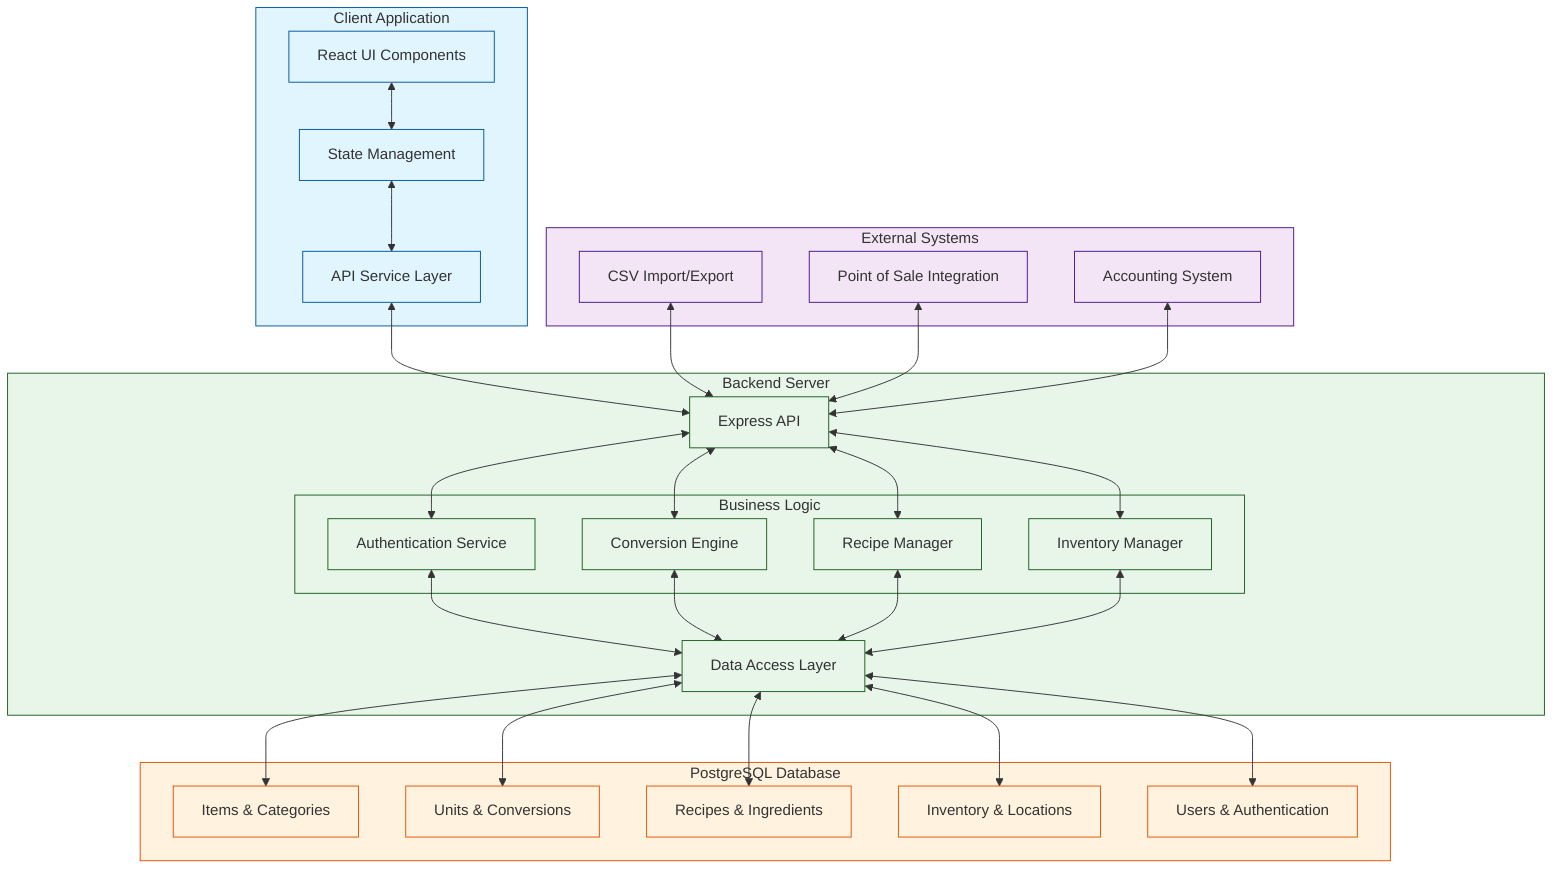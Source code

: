 flowchart TD
    subgraph Client["Client Application"]
        UI["React UI Components"]
        API_Service["API Service Layer"]
        StateManagement["State Management"]
    end

    subgraph Server["Backend Server"]
        API["Express API"]
        subgraph BusinessLogic["Business Logic"]
            ConversionEngine["Conversion Engine"]
            RecipeManager["Recipe Manager"]
            InventoryManager["Inventory Manager"]
            AuthService["Authentication Service"]
        end
        DataAccess["Data Access Layer"]
    end

    subgraph Database["PostgreSQL Database"]
        Items["Items & Categories"]
        Conversions["Units & Conversions"]
        Recipes["Recipes & Ingredients"]
        Inventory["Inventory & Locations"]
        Users["Users & Authentication"]
    end

    UI <--> StateManagement
    StateManagement <--> API_Service
    API_Service <--> API
    
    API <--> AuthService
    API <--> ConversionEngine
    API <--> RecipeManager
    API <--> InventoryManager
    
    AuthService <--> DataAccess
    ConversionEngine <--> DataAccess
    RecipeManager <--> DataAccess
    InventoryManager <--> DataAccess
    
    DataAccess <--> Items
    DataAccess <--> Conversions
    DataAccess <--> Recipes
    DataAccess <--> Inventory
    DataAccess <--> Users

    subgraph ExternalSystems["External Systems"]
        CSV_Import["CSV Import/Export"]
        POS["Point of Sale Integration"]
        Accounting["Accounting System"]
    end

    CSV_Import <--> API
    POS <--> API
    Accounting <--> API

    classDef clientNode fill:#e1f5fe,stroke:#01579b
    classDef serverNode fill:#e8f5e9,stroke:#1b5e20
    classDef dbNode fill:#fff3e0,stroke:#e65100
    classDef externalNode fill:#f3e5f5,stroke:#4a148c
    
    class Client,UI,API_Service,StateManagement clientNode
    class Server,API,BusinessLogic,ConversionEngine,RecipeManager,InventoryManager,AuthService,DataAccess serverNode
    class Database,Items,Conversions,Recipes,Inventory,Users dbNode
    class ExternalSystems,CSV_Import,POS,Accounting externalNode